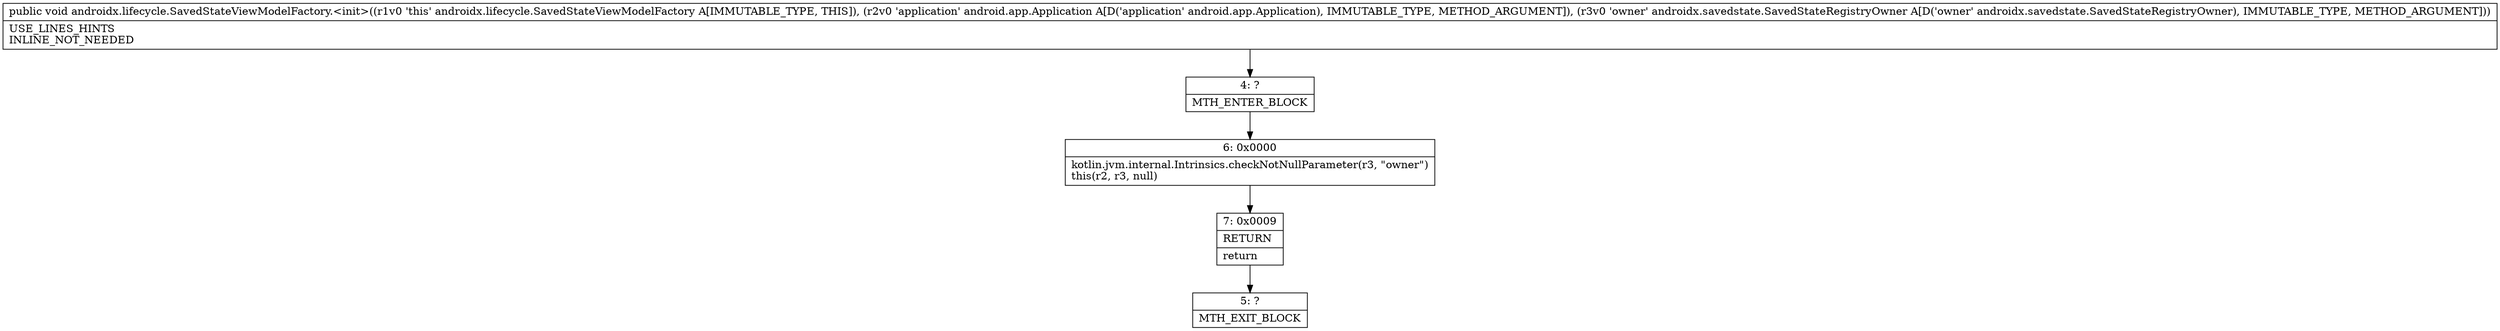 digraph "CFG forandroidx.lifecycle.SavedStateViewModelFactory.\<init\>(Landroid\/app\/Application;Landroidx\/savedstate\/SavedStateRegistryOwner;)V" {
Node_4 [shape=record,label="{4\:\ ?|MTH_ENTER_BLOCK\l}"];
Node_6 [shape=record,label="{6\:\ 0x0000|kotlin.jvm.internal.Intrinsics.checkNotNullParameter(r3, \"owner\")\lthis(r2, r3, null)\l}"];
Node_7 [shape=record,label="{7\:\ 0x0009|RETURN\l|return\l}"];
Node_5 [shape=record,label="{5\:\ ?|MTH_EXIT_BLOCK\l}"];
MethodNode[shape=record,label="{public void androidx.lifecycle.SavedStateViewModelFactory.\<init\>((r1v0 'this' androidx.lifecycle.SavedStateViewModelFactory A[IMMUTABLE_TYPE, THIS]), (r2v0 'application' android.app.Application A[D('application' android.app.Application), IMMUTABLE_TYPE, METHOD_ARGUMENT]), (r3v0 'owner' androidx.savedstate.SavedStateRegistryOwner A[D('owner' androidx.savedstate.SavedStateRegistryOwner), IMMUTABLE_TYPE, METHOD_ARGUMENT]))  | USE_LINES_HINTS\lINLINE_NOT_NEEDED\l}"];
MethodNode -> Node_4;Node_4 -> Node_6;
Node_6 -> Node_7;
Node_7 -> Node_5;
}


